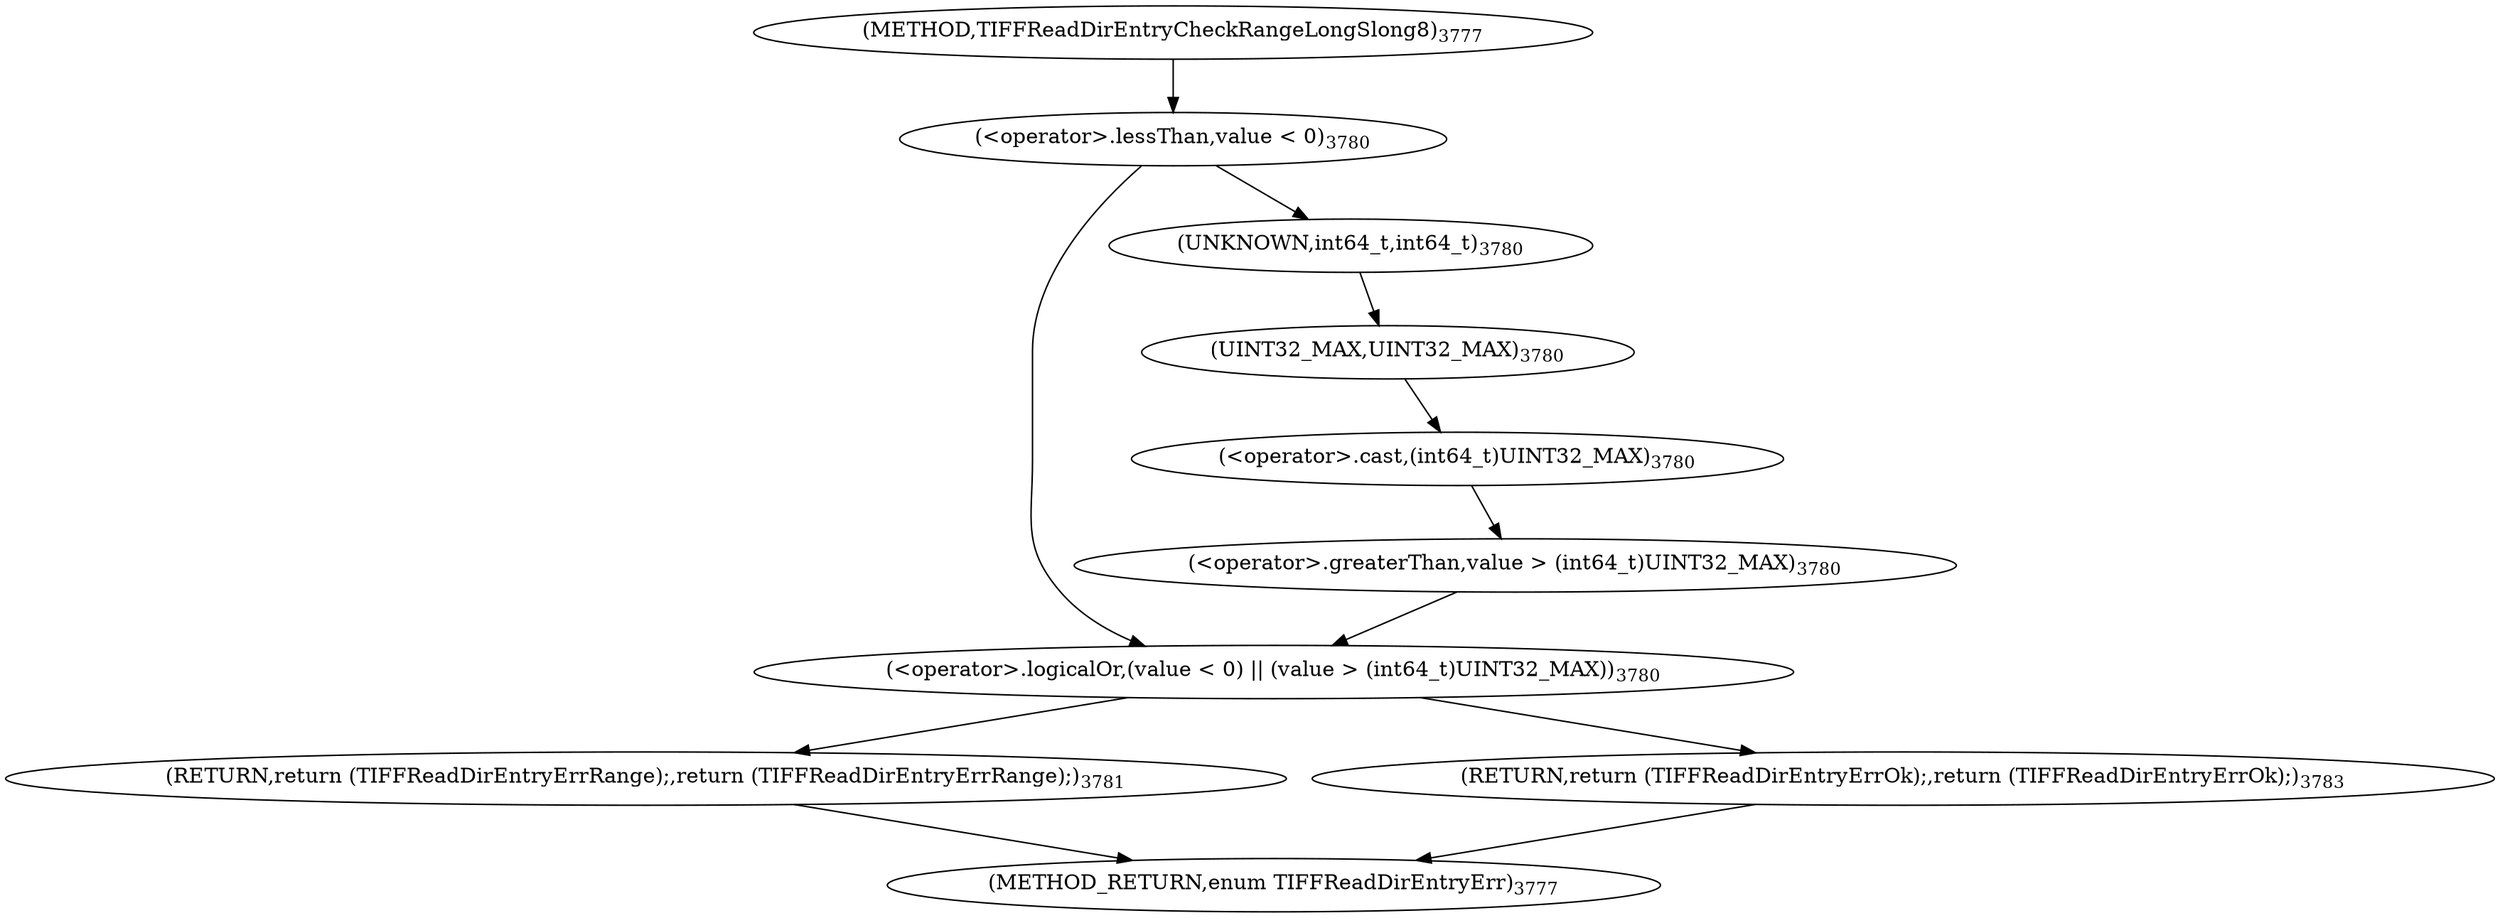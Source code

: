 digraph "TIFFReadDirEntryCheckRangeLongSlong8" {  
"87837" [label = <(&lt;operator&gt;.logicalOr,(value &lt; 0) || (value &gt; (int64_t)UINT32_MAX))<SUB>3780</SUB>> ]
"87838" [label = <(&lt;operator&gt;.lessThan,value &lt; 0)<SUB>3780</SUB>> ]
"87841" [label = <(&lt;operator&gt;.greaterThan,value &gt; (int64_t)UINT32_MAX)<SUB>3780</SUB>> ]
"87849" [label = <(RETURN,return (TIFFReadDirEntryErrRange);,return (TIFFReadDirEntryErrRange);)<SUB>3781</SUB>> ]
"87843" [label = <(&lt;operator&gt;.cast,(int64_t)UINT32_MAX)<SUB>3780</SUB>> ]
"87853" [label = <(RETURN,return (TIFFReadDirEntryErrOk);,return (TIFFReadDirEntryErrOk);)<SUB>3783</SUB>> ]
"87844" [label = <(UNKNOWN,int64_t,int64_t)<SUB>3780</SUB>> ]
"87845" [label = <(UINT32_MAX,UINT32_MAX)<SUB>3780</SUB>> ]
"87833" [label = <(METHOD,TIFFReadDirEntryCheckRangeLongSlong8)<SUB>3777</SUB>> ]
"87855" [label = <(METHOD_RETURN,enum TIFFReadDirEntryErr)<SUB>3777</SUB>> ]
  "87837" -> "87849" 
  "87837" -> "87853" 
  "87838" -> "87837" 
  "87838" -> "87844" 
  "87841" -> "87837" 
  "87849" -> "87855" 
  "87843" -> "87841" 
  "87853" -> "87855" 
  "87844" -> "87845" 
  "87845" -> "87843" 
  "87833" -> "87838" 
}
